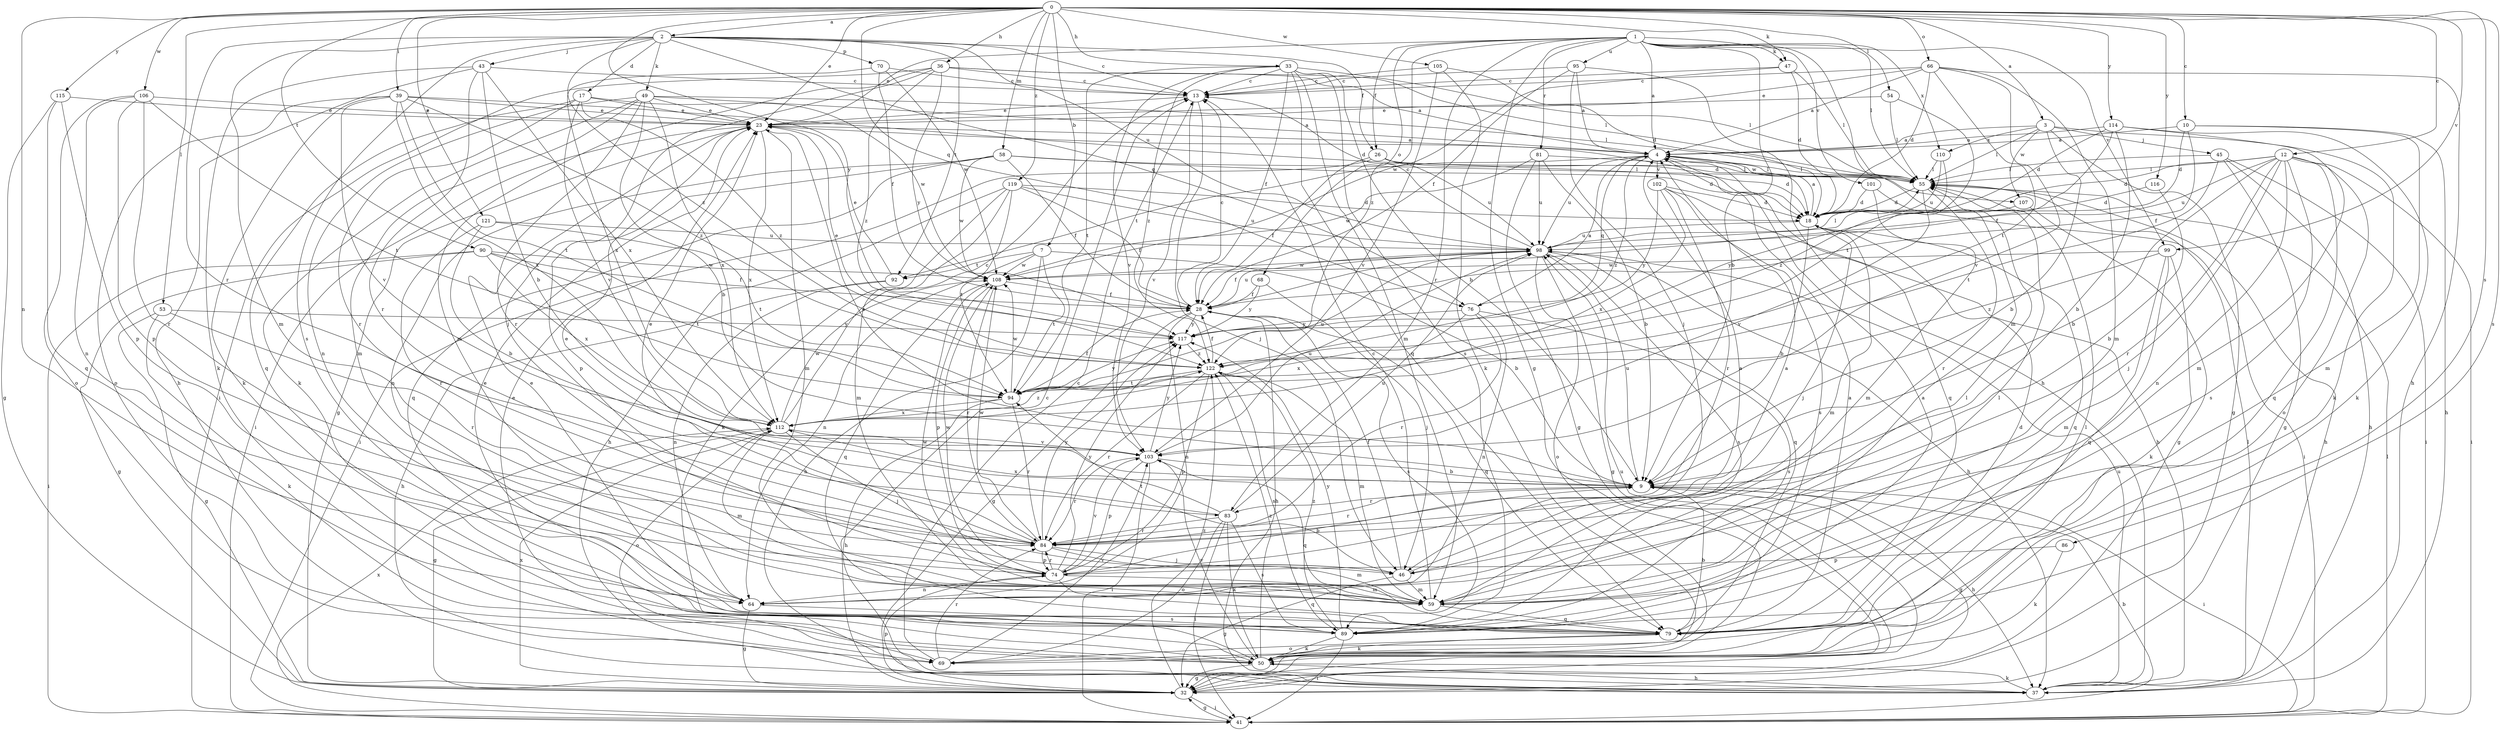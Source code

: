 strict digraph  {
0;
1;
2;
3;
4;
7;
9;
10;
12;
13;
17;
18;
23;
26;
28;
32;
33;
36;
37;
39;
41;
43;
45;
46;
47;
49;
50;
53;
54;
55;
58;
59;
64;
66;
68;
69;
70;
74;
76;
79;
81;
83;
84;
86;
89;
90;
92;
94;
95;
98;
99;
101;
102;
103;
105;
106;
107;
108;
110;
112;
114;
115;
116;
117;
119;
121;
122;
0 -> 2  [label=a];
0 -> 3  [label=a];
0 -> 7  [label=b];
0 -> 10  [label=c];
0 -> 12  [label=c];
0 -> 23  [label=e];
0 -> 33  [label=h];
0 -> 36  [label=h];
0 -> 39  [label=i];
0 -> 47  [label=k];
0 -> 53  [label=l];
0 -> 54  [label=l];
0 -> 58  [label=m];
0 -> 64  [label=n];
0 -> 66  [label=o];
0 -> 76  [label=q];
0 -> 86  [label=s];
0 -> 89  [label=s];
0 -> 90  [label=t];
0 -> 99  [label=v];
0 -> 105  [label=w];
0 -> 106  [label=w];
0 -> 114  [label=y];
0 -> 115  [label=y];
0 -> 116  [label=y];
0 -> 117  [label=y];
0 -> 119  [label=z];
0 -> 121  [label=z];
1 -> 4  [label=a];
1 -> 9  [label=b];
1 -> 23  [label=e];
1 -> 26  [label=f];
1 -> 32  [label=g];
1 -> 47  [label=k];
1 -> 55  [label=l];
1 -> 59  [label=m];
1 -> 68  [label=o];
1 -> 81  [label=r];
1 -> 83  [label=r];
1 -> 95  [label=u];
1 -> 99  [label=v];
1 -> 101  [label=v];
1 -> 110  [label=x];
1 -> 122  [label=z];
2 -> 13  [label=c];
2 -> 17  [label=d];
2 -> 26  [label=f];
2 -> 43  [label=j];
2 -> 49  [label=k];
2 -> 59  [label=m];
2 -> 70  [label=p];
2 -> 76  [label=q];
2 -> 83  [label=r];
2 -> 89  [label=s];
2 -> 92  [label=t];
2 -> 98  [label=u];
2 -> 122  [label=z];
3 -> 4  [label=a];
3 -> 9  [label=b];
3 -> 32  [label=g];
3 -> 45  [label=j];
3 -> 50  [label=k];
3 -> 55  [label=l];
3 -> 107  [label=w];
3 -> 110  [label=x];
4 -> 55  [label=l];
4 -> 76  [label=q];
4 -> 79  [label=q];
4 -> 92  [label=t];
4 -> 98  [label=u];
4 -> 102  [label=v];
4 -> 107  [label=w];
4 -> 122  [label=z];
7 -> 9  [label=b];
7 -> 37  [label=h];
7 -> 64  [label=n];
7 -> 92  [label=t];
7 -> 94  [label=t];
7 -> 108  [label=w];
9 -> 23  [label=e];
9 -> 32  [label=g];
9 -> 37  [label=h];
9 -> 41  [label=i];
9 -> 83  [label=r];
9 -> 84  [label=r];
9 -> 98  [label=u];
10 -> 4  [label=a];
10 -> 18  [label=d];
10 -> 28  [label=f];
10 -> 37  [label=h];
10 -> 59  [label=m];
12 -> 9  [label=b];
12 -> 18  [label=d];
12 -> 41  [label=i];
12 -> 46  [label=j];
12 -> 55  [label=l];
12 -> 64  [label=n];
12 -> 69  [label=o];
12 -> 79  [label=q];
12 -> 84  [label=r];
12 -> 89  [label=s];
12 -> 98  [label=u];
13 -> 23  [label=e];
13 -> 46  [label=j];
13 -> 103  [label=v];
17 -> 23  [label=e];
17 -> 79  [label=q];
17 -> 84  [label=r];
17 -> 103  [label=v];
17 -> 108  [label=w];
17 -> 122  [label=z];
18 -> 4  [label=a];
18 -> 9  [label=b];
18 -> 46  [label=j];
18 -> 59  [label=m];
18 -> 79  [label=q];
18 -> 98  [label=u];
23 -> 4  [label=a];
23 -> 18  [label=d];
23 -> 32  [label=g];
23 -> 41  [label=i];
23 -> 59  [label=m];
23 -> 112  [label=x];
26 -> 18  [label=d];
26 -> 28  [label=f];
26 -> 41  [label=i];
26 -> 55  [label=l];
26 -> 98  [label=u];
28 -> 13  [label=c];
28 -> 32  [label=g];
28 -> 37  [label=h];
28 -> 64  [label=n];
28 -> 79  [label=q];
28 -> 89  [label=s];
28 -> 98  [label=u];
28 -> 117  [label=y];
32 -> 13  [label=c];
32 -> 41  [label=i];
32 -> 74  [label=p];
32 -> 98  [label=u];
32 -> 112  [label=x];
32 -> 122  [label=z];
33 -> 9  [label=b];
33 -> 13  [label=c];
33 -> 28  [label=f];
33 -> 55  [label=l];
33 -> 59  [label=m];
33 -> 79  [label=q];
33 -> 89  [label=s];
33 -> 94  [label=t];
33 -> 103  [label=v];
33 -> 122  [label=z];
36 -> 4  [label=a];
36 -> 13  [label=c];
36 -> 41  [label=i];
36 -> 46  [label=j];
36 -> 55  [label=l];
36 -> 59  [label=m];
36 -> 117  [label=y];
36 -> 122  [label=z];
37 -> 50  [label=k];
37 -> 55  [label=l];
37 -> 98  [label=u];
39 -> 18  [label=d];
39 -> 23  [label=e];
39 -> 50  [label=k];
39 -> 69  [label=o];
39 -> 94  [label=t];
39 -> 103  [label=v];
39 -> 112  [label=x];
39 -> 122  [label=z];
41 -> 9  [label=b];
41 -> 32  [label=g];
41 -> 55  [label=l];
41 -> 112  [label=x];
43 -> 9  [label=b];
43 -> 13  [label=c];
43 -> 37  [label=h];
43 -> 50  [label=k];
43 -> 84  [label=r];
43 -> 112  [label=x];
45 -> 32  [label=g];
45 -> 37  [label=h];
45 -> 41  [label=i];
45 -> 55  [label=l];
45 -> 94  [label=t];
46 -> 4  [label=a];
46 -> 28  [label=f];
46 -> 32  [label=g];
46 -> 59  [label=m];
46 -> 94  [label=t];
47 -> 13  [label=c];
47 -> 18  [label=d];
47 -> 55  [label=l];
47 -> 108  [label=w];
49 -> 4  [label=a];
49 -> 9  [label=b];
49 -> 23  [label=e];
49 -> 50  [label=k];
49 -> 55  [label=l];
49 -> 59  [label=m];
49 -> 64  [label=n];
49 -> 84  [label=r];
49 -> 112  [label=x];
50 -> 23  [label=e];
50 -> 32  [label=g];
50 -> 37  [label=h];
50 -> 55  [label=l];
50 -> 103  [label=v];
50 -> 122  [label=z];
53 -> 32  [label=g];
53 -> 50  [label=k];
53 -> 84  [label=r];
53 -> 117  [label=y];
54 -> 23  [label=e];
54 -> 55  [label=l];
54 -> 94  [label=t];
55 -> 18  [label=d];
55 -> 37  [label=h];
55 -> 84  [label=r];
55 -> 103  [label=v];
58 -> 18  [label=d];
58 -> 28  [label=f];
58 -> 55  [label=l];
58 -> 64  [label=n];
58 -> 74  [label=p];
58 -> 79  [label=q];
58 -> 108  [label=w];
59 -> 13  [label=c];
59 -> 55  [label=l];
59 -> 79  [label=q];
59 -> 108  [label=w];
64 -> 32  [label=g];
64 -> 55  [label=l];
64 -> 89  [label=s];
66 -> 4  [label=a];
66 -> 13  [label=c];
66 -> 18  [label=d];
66 -> 23  [label=e];
66 -> 37  [label=h];
66 -> 59  [label=m];
66 -> 94  [label=t];
66 -> 103  [label=v];
68 -> 28  [label=f];
68 -> 46  [label=j];
68 -> 117  [label=y];
69 -> 13  [label=c];
69 -> 84  [label=r];
69 -> 103  [label=v];
70 -> 13  [label=c];
70 -> 28  [label=f];
70 -> 108  [label=w];
70 -> 112  [label=x];
74 -> 4  [label=a];
74 -> 9  [label=b];
74 -> 59  [label=m];
74 -> 64  [label=n];
74 -> 79  [label=q];
74 -> 84  [label=r];
74 -> 103  [label=v];
74 -> 108  [label=w];
74 -> 117  [label=y];
76 -> 4  [label=a];
76 -> 64  [label=n];
76 -> 84  [label=r];
76 -> 89  [label=s];
76 -> 112  [label=x];
76 -> 117  [label=y];
79 -> 4  [label=a];
79 -> 9  [label=b];
79 -> 18  [label=d];
79 -> 23  [label=e];
79 -> 50  [label=k];
79 -> 69  [label=o];
81 -> 9  [label=b];
81 -> 32  [label=g];
81 -> 55  [label=l];
81 -> 98  [label=u];
81 -> 108  [label=w];
83 -> 23  [label=e];
83 -> 41  [label=i];
83 -> 50  [label=k];
83 -> 69  [label=o];
83 -> 84  [label=r];
83 -> 89  [label=s];
83 -> 98  [label=u];
83 -> 112  [label=x];
84 -> 23  [label=e];
84 -> 46  [label=j];
84 -> 59  [label=m];
84 -> 74  [label=p];
84 -> 108  [label=w];
84 -> 117  [label=y];
86 -> 50  [label=k];
86 -> 74  [label=p];
89 -> 4  [label=a];
89 -> 23  [label=e];
89 -> 41  [label=i];
89 -> 50  [label=k];
89 -> 117  [label=y];
89 -> 122  [label=z];
90 -> 28  [label=f];
90 -> 32  [label=g];
90 -> 41  [label=i];
90 -> 94  [label=t];
90 -> 108  [label=w];
90 -> 112  [label=x];
92 -> 23  [label=e];
92 -> 37  [label=h];
92 -> 64  [label=n];
94 -> 28  [label=f];
94 -> 37  [label=h];
94 -> 84  [label=r];
94 -> 98  [label=u];
94 -> 108  [label=w];
94 -> 112  [label=x];
94 -> 117  [label=y];
95 -> 4  [label=a];
95 -> 13  [label=c];
95 -> 28  [label=f];
95 -> 37  [label=h];
95 -> 46  [label=j];
98 -> 13  [label=c];
98 -> 28  [label=f];
98 -> 32  [label=g];
98 -> 37  [label=h];
98 -> 55  [label=l];
98 -> 69  [label=o];
98 -> 79  [label=q];
98 -> 89  [label=s];
98 -> 108  [label=w];
99 -> 50  [label=k];
99 -> 59  [label=m];
99 -> 79  [label=q];
99 -> 108  [label=w];
99 -> 122  [label=z];
101 -> 18  [label=d];
101 -> 41  [label=i];
101 -> 59  [label=m];
102 -> 18  [label=d];
102 -> 37  [label=h];
102 -> 84  [label=r];
102 -> 89  [label=s];
102 -> 112  [label=x];
102 -> 117  [label=y];
103 -> 9  [label=b];
103 -> 41  [label=i];
103 -> 74  [label=p];
103 -> 79  [label=q];
103 -> 84  [label=r];
103 -> 98  [label=u];
103 -> 117  [label=y];
105 -> 13  [label=c];
105 -> 18  [label=d];
105 -> 50  [label=k];
105 -> 103  [label=v];
106 -> 23  [label=e];
106 -> 64  [label=n];
106 -> 69  [label=o];
106 -> 74  [label=p];
106 -> 84  [label=r];
106 -> 94  [label=t];
107 -> 32  [label=g];
107 -> 117  [label=y];
108 -> 28  [label=f];
108 -> 74  [label=p];
108 -> 79  [label=q];
108 -> 84  [label=r];
110 -> 55  [label=l];
110 -> 98  [label=u];
110 -> 122  [label=z];
112 -> 13  [label=c];
112 -> 32  [label=g];
112 -> 46  [label=j];
112 -> 59  [label=m];
112 -> 69  [label=o];
112 -> 103  [label=v];
112 -> 108  [label=w];
112 -> 122  [label=z];
114 -> 4  [label=a];
114 -> 9  [label=b];
114 -> 18  [label=d];
114 -> 28  [label=f];
114 -> 50  [label=k];
114 -> 59  [label=m];
115 -> 23  [label=e];
115 -> 32  [label=g];
115 -> 74  [label=p];
115 -> 79  [label=q];
116 -> 9  [label=b];
116 -> 18  [label=d];
117 -> 23  [label=e];
117 -> 122  [label=z];
119 -> 18  [label=d];
119 -> 28  [label=f];
119 -> 37  [label=h];
119 -> 50  [label=k];
119 -> 59  [label=m];
119 -> 94  [label=t];
119 -> 98  [label=u];
121 -> 9  [label=b];
121 -> 84  [label=r];
121 -> 94  [label=t];
121 -> 98  [label=u];
122 -> 28  [label=f];
122 -> 59  [label=m];
122 -> 74  [label=p];
122 -> 84  [label=r];
122 -> 89  [label=s];
122 -> 94  [label=t];
}
